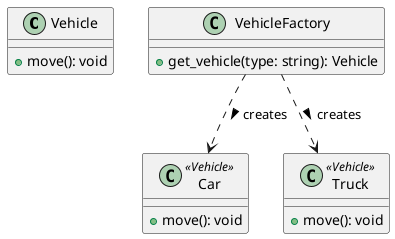 @startuml
class Vehicle {
  +move(): void
}

class Car <<Vehicle>> {
  +move(): void
}

class Truck <<Vehicle>> {
  +move(): void
}

class VehicleFactory {
  +get_vehicle(type: string): Vehicle
}

VehicleFactory ..> Car : creates >
VehicleFactory ..> Truck : creates >
@enduml